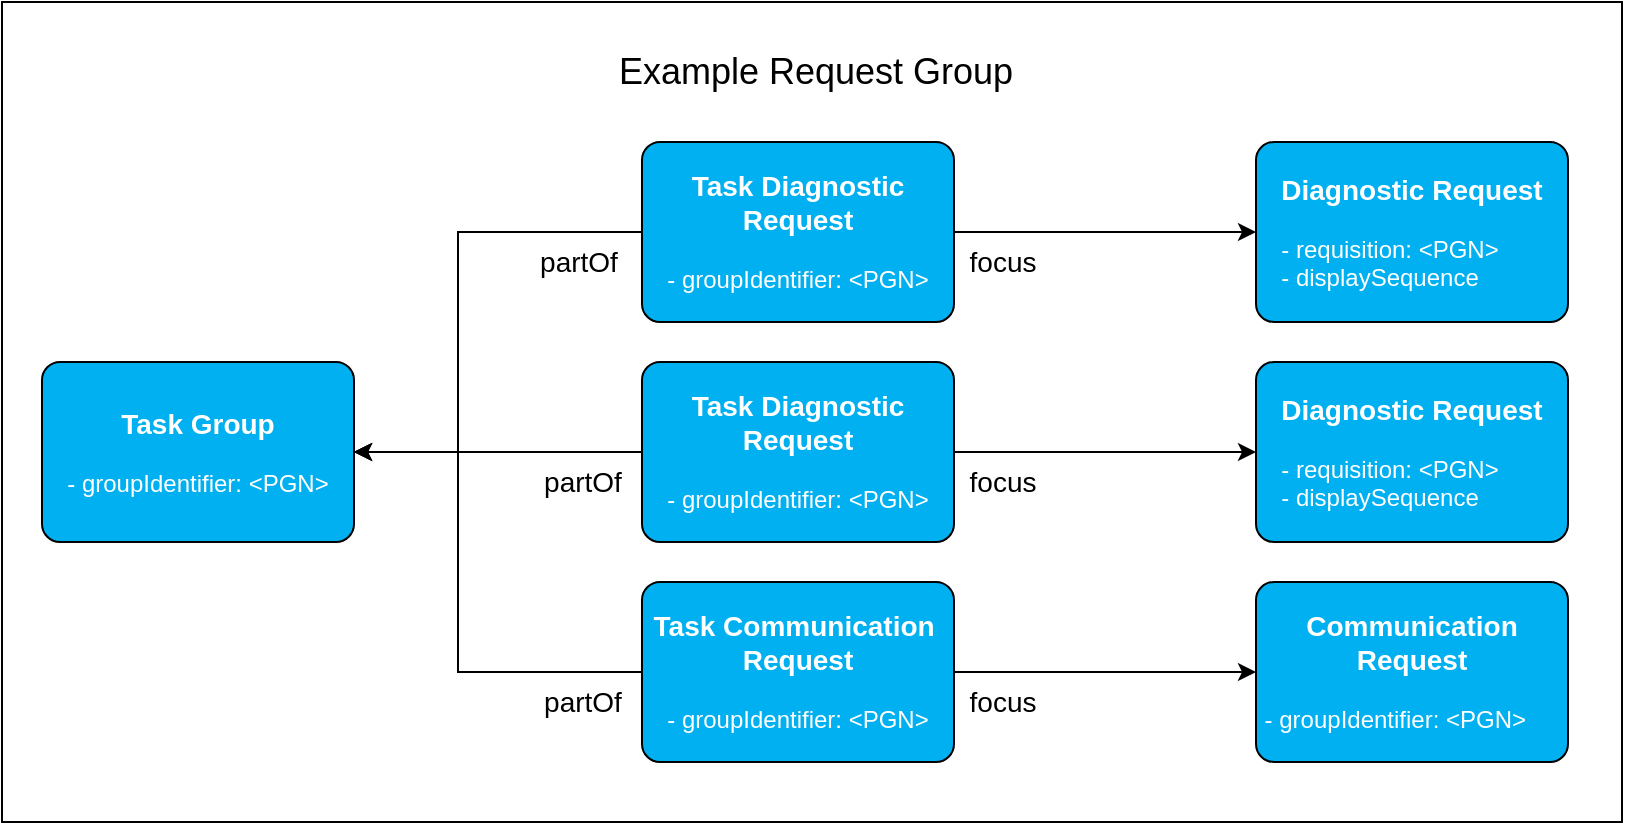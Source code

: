 <mxfile version="28.0.7">
  <diagram name="AU eRequesting Example Request Group" id="NjYE20MvanzqlJ1-iSRo">
    <mxGraphModel dx="1783" dy="929" grid="1" gridSize="10" guides="1" tooltips="1" connect="1" arrows="1" fold="1" page="1" pageScale="1" pageWidth="827" pageHeight="1169" math="0" shadow="0">
      <root>
        <mxCell id="0" />
        <mxCell id="1" parent="0" />
        <mxCell id="hb1dm849AL8hyxLntige-1" value="" style="rounded=0;whiteSpace=wrap;html=1;align=center;" vertex="1" parent="1">
          <mxGeometry x="9" y="20" width="810" height="410" as="geometry" />
        </mxCell>
        <mxCell id="hb1dm849AL8hyxLntige-2" value="&lt;font style=&quot;font-size: 14px;&quot;&gt;&lt;b&gt;Diagnostic Request&lt;/b&gt;&lt;/font&gt;&lt;div&gt;&lt;br&gt;&lt;/div&gt;&lt;div style=&quot;text-align: left;&quot;&gt;&lt;span style=&quot;background-color: transparent; color: light-dark(rgb(255, 255, 255), rgb(18, 18, 18));&quot;&gt;- requisition: &amp;lt;PGN&amp;gt;&lt;/span&gt;&lt;/div&gt;&lt;div style=&quot;text-align: left;&quot;&gt;- displaySequence&lt;/div&gt;" style="rounded=1;arcSize=10;whiteSpace=wrap;html=1;align=center;fillColor=#00B0F0;fontColor=#FFFFFF;" vertex="1" parent="1">
          <mxGeometry x="636" y="90" width="156" height="90" as="geometry" />
        </mxCell>
        <mxCell id="hb1dm849AL8hyxLntige-3" style="edgeStyle=orthogonalEdgeStyle;rounded=0;orthogonalLoop=1;jettySize=auto;html=1;" edge="1" parent="1" source="hb1dm849AL8hyxLntige-7" target="hb1dm849AL8hyxLntige-2">
          <mxGeometry relative="1" as="geometry" />
        </mxCell>
        <mxCell id="hb1dm849AL8hyxLntige-4" value="&lt;font style=&quot;font-size: 14px;&quot;&gt;f&lt;/font&gt;&lt;font style=&quot;font-size: 14px;&quot;&gt;ocus&lt;/font&gt;" style="edgeLabel;html=1;align=center;verticalAlign=middle;resizable=0;points=[];" vertex="1" connectable="0" parent="hb1dm849AL8hyxLntige-3">
          <mxGeometry x="-0.308" y="2" relative="1" as="geometry">
            <mxPoint x="-28" y="17" as="offset" />
          </mxGeometry>
        </mxCell>
        <mxCell id="hb1dm849AL8hyxLntige-5" style="edgeStyle=orthogonalEdgeStyle;rounded=0;orthogonalLoop=1;jettySize=auto;html=1;entryX=1;entryY=0.5;entryDx=0;entryDy=0;" edge="1" parent="1" source="hb1dm849AL8hyxLntige-7" target="hb1dm849AL8hyxLntige-8">
          <mxGeometry relative="1" as="geometry">
            <mxPoint x="259" y="245" as="targetPoint" />
            <Array as="points">
              <mxPoint x="237" y="135" />
              <mxPoint x="237" y="245" />
            </Array>
          </mxGeometry>
        </mxCell>
        <mxCell id="hb1dm849AL8hyxLntige-6" value="&lt;font style=&quot;font-size: 14px;&quot;&gt;partOf&lt;/font&gt;" style="edgeLabel;html=1;align=center;verticalAlign=middle;resizable=0;points=[];" vertex="1" connectable="0" parent="hb1dm849AL8hyxLntige-5">
          <mxGeometry x="-0.195" y="-3" relative="1" as="geometry">
            <mxPoint x="63" y="5" as="offset" />
          </mxGeometry>
        </mxCell>
        <mxCell id="hb1dm849AL8hyxLntige-7" value="&lt;div&gt;&lt;font style=&quot;font-size: 14px;&quot;&gt;&lt;b&gt;Task Diagnostic Request&lt;/b&gt;&lt;/font&gt;&lt;/div&gt;&lt;div&gt;&lt;br&gt;&lt;/div&gt;&lt;div style=&quot;&quot;&gt;- groupIdentifier: &amp;lt;PGN&amp;gt;&lt;/div&gt;" style="rounded=1;arcSize=10;whiteSpace=wrap;html=1;align=center;fillColor=#00B0F0;fontColor=#FFFFFF;" vertex="1" parent="1">
          <mxGeometry x="329" y="90" width="156" height="90" as="geometry" />
        </mxCell>
        <mxCell id="hb1dm849AL8hyxLntige-8" value="&lt;font style=&quot;font-size: 14px;&quot;&gt;&lt;b&gt;Task Group&lt;/b&gt;&lt;/font&gt;&lt;div&gt;&lt;br&gt;&lt;/div&gt;&lt;div&gt;&lt;font style=&quot;font-size: 12px;&quot;&gt;- groupIdentifier: &amp;lt;PGN&amp;gt;&lt;/font&gt;&lt;/div&gt;" style="rounded=1;arcSize=10;whiteSpace=wrap;html=1;align=center;fillColor=#00B0F0;strokeColor=default;verticalAlign=middle;fontFamily=Helvetica;fontSize=12;fontColor=#FFFFFF;" vertex="1" parent="1">
          <mxGeometry x="29" y="200" width="156" height="90" as="geometry" />
        </mxCell>
        <mxCell id="hb1dm849AL8hyxLntige-9" value="&lt;font style=&quot;font-size: 14px;&quot;&gt;&lt;b&gt;Diagnostic Request&lt;/b&gt;&lt;/font&gt;&lt;div&gt;&lt;br&gt;&lt;/div&gt;&lt;div style=&quot;text-align: left;&quot;&gt;&lt;span style=&quot;background-color: transparent; color: light-dark(rgb(255, 255, 255), rgb(18, 18, 18));&quot;&gt;- requisition: &amp;lt;PGN&amp;gt;&lt;/span&gt;&lt;/div&gt;&lt;div style=&quot;text-align: left;&quot;&gt;- displaySequence&lt;/div&gt;" style="rounded=1;arcSize=10;whiteSpace=wrap;html=1;align=center;fillColor=#00B0F0;fontColor=#FFFFFF;" vertex="1" parent="1">
          <mxGeometry x="636" y="200" width="156" height="90" as="geometry" />
        </mxCell>
        <mxCell id="hb1dm849AL8hyxLntige-10" style="edgeStyle=orthogonalEdgeStyle;rounded=0;orthogonalLoop=1;jettySize=auto;html=1;" edge="1" parent="1" source="hb1dm849AL8hyxLntige-14" target="hb1dm849AL8hyxLntige-9">
          <mxGeometry relative="1" as="geometry" />
        </mxCell>
        <mxCell id="hb1dm849AL8hyxLntige-11" value="&lt;font style=&quot;font-size: 14px;&quot;&gt;f&lt;/font&gt;&lt;font style=&quot;font-size: 14px;&quot;&gt;ocus&lt;/font&gt;" style="edgeLabel;html=1;align=center;verticalAlign=middle;resizable=0;points=[];" vertex="1" connectable="0" parent="hb1dm849AL8hyxLntige-10">
          <mxGeometry x="-0.308" y="2" relative="1" as="geometry">
            <mxPoint x="-28" y="17" as="offset" />
          </mxGeometry>
        </mxCell>
        <mxCell id="hb1dm849AL8hyxLntige-12" value="&lt;font style=&quot;font-size: 14px;&quot;&gt;partOf&lt;/font&gt;" style="edgeLabel;html=1;align=center;verticalAlign=middle;resizable=0;points=[];" vertex="1" connectable="0" parent="1">
          <mxGeometry x="299" y="260" as="geometry" />
        </mxCell>
        <mxCell id="hb1dm849AL8hyxLntige-13" style="edgeStyle=orthogonalEdgeStyle;rounded=0;orthogonalLoop=1;jettySize=auto;html=1;" edge="1" parent="1" source="hb1dm849AL8hyxLntige-14" target="hb1dm849AL8hyxLntige-8">
          <mxGeometry relative="1" as="geometry" />
        </mxCell>
        <mxCell id="hb1dm849AL8hyxLntige-14" value="&lt;div&gt;&lt;font style=&quot;font-size: 14px;&quot;&gt;&lt;b&gt;Task Diagnostic Request&lt;/b&gt;&lt;/font&gt;&lt;/div&gt;&lt;div&gt;&lt;br&gt;&lt;/div&gt;&lt;div&gt;- groupIdentifier: &amp;lt;PGN&amp;gt;&lt;/div&gt;" style="rounded=1;arcSize=10;whiteSpace=wrap;html=1;align=center;fillColor=#00B0F0;fontColor=#FFFFFF;" vertex="1" parent="1">
          <mxGeometry x="329" y="200" width="156" height="90" as="geometry" />
        </mxCell>
        <mxCell id="hb1dm849AL8hyxLntige-15" value="&lt;font style=&quot;font-size: 14px;&quot;&gt;&lt;b&gt;Communication Request&lt;/b&gt;&lt;/font&gt;&lt;div&gt;&lt;br&gt;&lt;/div&gt;&lt;div style=&quot;&quot;&gt;&lt;span style=&quot;&quot;&gt;- groupIdentifier: &amp;lt;PGN&amp;gt;&amp;nbsp; &amp;nbsp; &amp;nbsp;&lt;/span&gt;&lt;/div&gt;" style="rounded=1;arcSize=10;whiteSpace=wrap;html=1;align=center;fillColor=#00B0F0;fontColor=#FFFFFF;" vertex="1" parent="1">
          <mxGeometry x="636" y="310" width="156" height="90" as="geometry" />
        </mxCell>
        <mxCell id="hb1dm849AL8hyxLntige-16" style="edgeStyle=orthogonalEdgeStyle;rounded=0;orthogonalLoop=1;jettySize=auto;html=1;" edge="1" parent="1" source="hb1dm849AL8hyxLntige-20" target="hb1dm849AL8hyxLntige-15">
          <mxGeometry relative="1" as="geometry" />
        </mxCell>
        <mxCell id="hb1dm849AL8hyxLntige-17" value="&lt;font style=&quot;font-size: 14px;&quot;&gt;f&lt;/font&gt;&lt;font style=&quot;font-size: 14px;&quot;&gt;ocus&lt;/font&gt;" style="edgeLabel;html=1;align=center;verticalAlign=middle;resizable=0;points=[];" vertex="1" connectable="0" parent="hb1dm849AL8hyxLntige-16">
          <mxGeometry x="-0.308" y="2" relative="1" as="geometry">
            <mxPoint x="-28" y="17" as="offset" />
          </mxGeometry>
        </mxCell>
        <mxCell id="hb1dm849AL8hyxLntige-18" value="&lt;font style=&quot;font-size: 14px;&quot;&gt;partOf&lt;/font&gt;" style="edgeLabel;html=1;align=center;verticalAlign=middle;resizable=0;points=[];" vertex="1" connectable="0" parent="1">
          <mxGeometry x="299" y="370" as="geometry" />
        </mxCell>
        <mxCell id="hb1dm849AL8hyxLntige-19" style="edgeStyle=orthogonalEdgeStyle;rounded=0;orthogonalLoop=1;jettySize=auto;html=1;entryX=1;entryY=0.5;entryDx=0;entryDy=0;" edge="1" parent="1" source="hb1dm849AL8hyxLntige-20" target="hb1dm849AL8hyxLntige-8">
          <mxGeometry relative="1" as="geometry">
            <Array as="points">
              <mxPoint x="237" y="355" />
              <mxPoint x="237" y="245" />
            </Array>
          </mxGeometry>
        </mxCell>
        <mxCell id="hb1dm849AL8hyxLntige-20" value="&lt;div&gt;&lt;font style=&quot;font-size: 14px;&quot;&gt;&lt;b&gt;Task&amp;nbsp;&lt;/b&gt;&lt;b&gt;Communication&amp;nbsp;&lt;br&gt;&lt;/b&gt;&lt;b&gt;Request&lt;/b&gt;&lt;/font&gt;&lt;/div&gt;&lt;div&gt;&lt;br&gt;&lt;/div&gt;&lt;div&gt;- groupIdentifier: &amp;lt;PGN&amp;gt;&lt;/div&gt;" style="rounded=1;arcSize=10;whiteSpace=wrap;html=1;align=center;fillColor=#00B0F0;fontColor=#FFFFFF;" vertex="1" parent="1">
          <mxGeometry x="329" y="310" width="156" height="90" as="geometry" />
        </mxCell>
        <mxCell id="hb1dm849AL8hyxLntige-21" value="&lt;font style=&quot;font-size: 18px;&quot;&gt;Example Request Group&lt;/font&gt;" style="text;html=1;align=center;verticalAlign=middle;whiteSpace=wrap;rounded=0;" vertex="1" parent="1">
          <mxGeometry x="306" y="40" width="220" height="30" as="geometry" />
        </mxCell>
      </root>
    </mxGraphModel>
  </diagram>
</mxfile>
